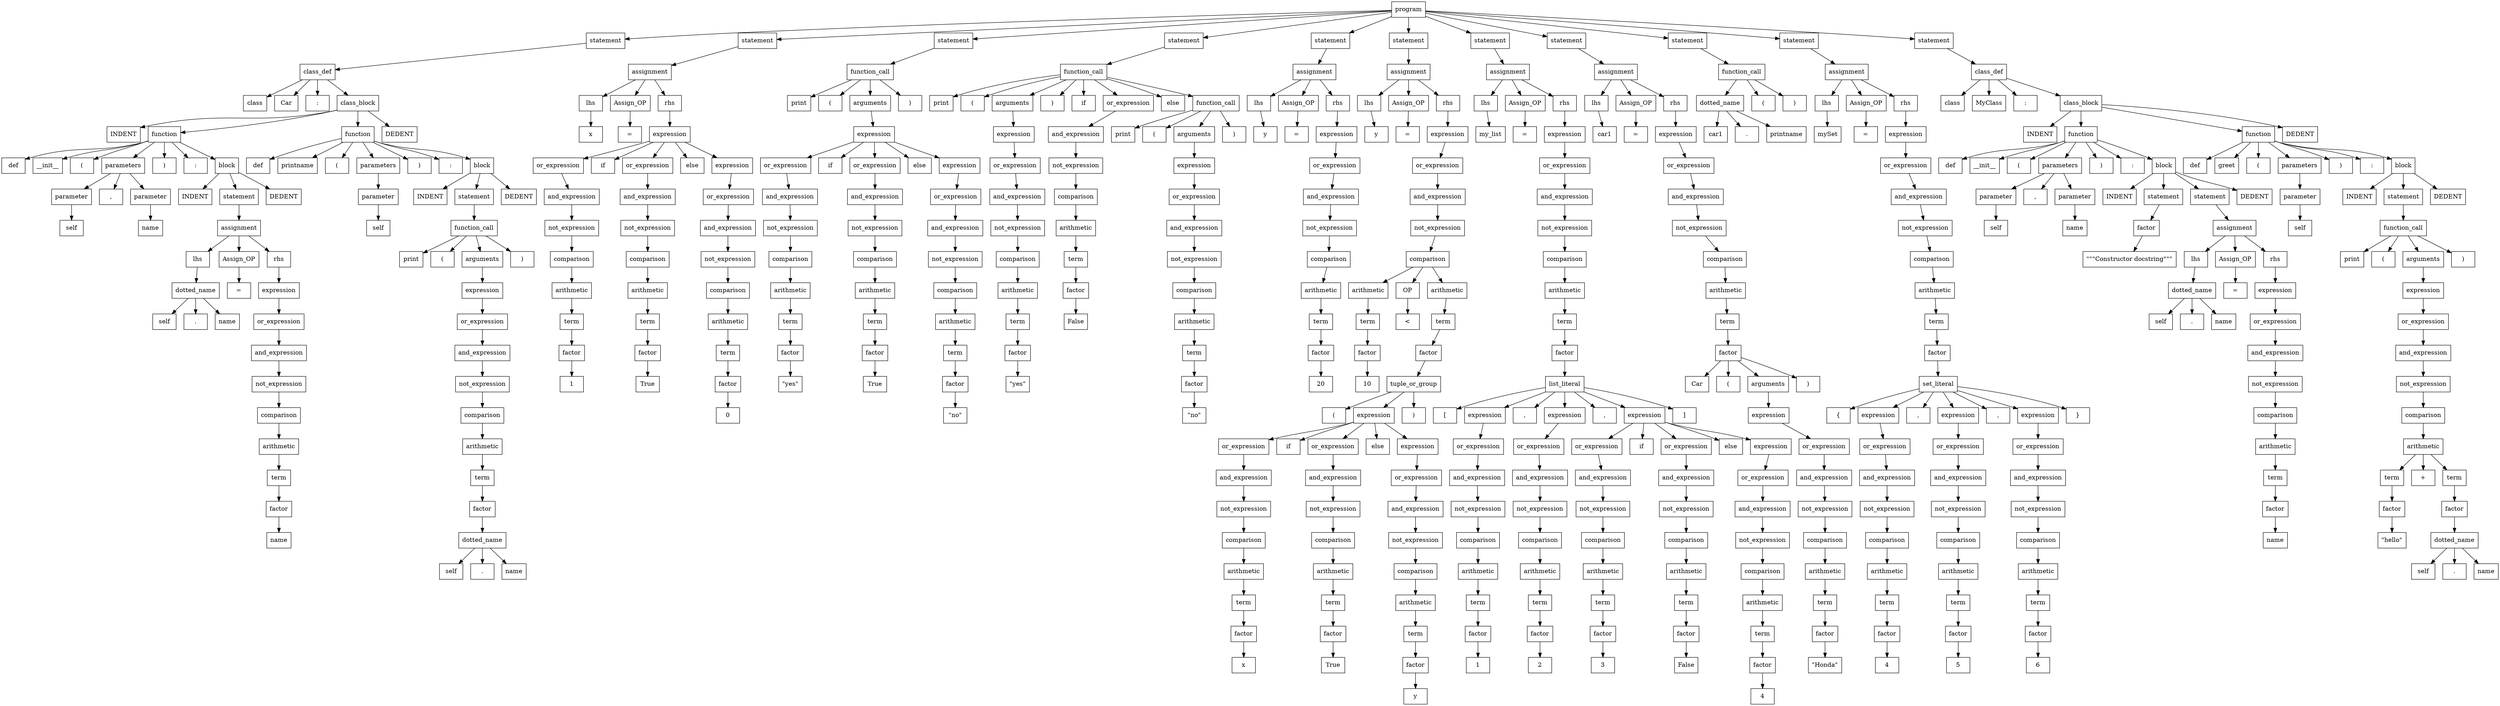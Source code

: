 digraph ParseTree {
    node [shape=box];
    node0 [label="program"];
    node1 [label="statement"];
    node0 -> node1;
    node2 [label="class_def"];
    node1 -> node2;
    node3 [label="class"];
    node2 -> node3;
    node4 [label="Car"];
    node2 -> node4;
    node5 [label=":"];
    node2 -> node5;
    node6 [label="class_block"];
    node2 -> node6;
    node7 [label="INDENT"];
    node6 -> node7;
    node8 [label="function"];
    node6 -> node8;
    node9 [label="def"];
    node8 -> node9;
    node10 [label="__init__"];
    node8 -> node10;
    node11 [label="("];
    node8 -> node11;
    node12 [label="parameters"];
    node8 -> node12;
    node13 [label="parameter"];
    node12 -> node13;
    node14 [label="self"];
    node13 -> node14;
    node15 [label=","];
    node12 -> node15;
    node16 [label="parameter"];
    node12 -> node16;
    node17 [label="name"];
    node16 -> node17;
    node18 [label=")"];
    node8 -> node18;
    node19 [label=":"];
    node8 -> node19;
    node20 [label="block"];
    node8 -> node20;
    node21 [label="INDENT"];
    node20 -> node21;
    node22 [label="statement"];
    node20 -> node22;
    node23 [label="assignment"];
    node22 -> node23;
    node24 [label="lhs"];
    node23 -> node24;
    node25 [label="dotted_name"];
    node24 -> node25;
    node26 [label="self"];
    node25 -> node26;
    node27 [label="."];
    node25 -> node27;
    node28 [label="name"];
    node25 -> node28;
    node29 [label="Assign_OP"];
    node23 -> node29;
    node30 [label="="];
    node29 -> node30;
    node31 [label="rhs"];
    node23 -> node31;
    node32 [label="expression"];
    node31 -> node32;
    node33 [label="or_expression"];
    node32 -> node33;
    node34 [label="and_expression"];
    node33 -> node34;
    node35 [label="not_expression"];
    node34 -> node35;
    node36 [label="comparison"];
    node35 -> node36;
    node37 [label="arithmetic"];
    node36 -> node37;
    node38 [label="term"];
    node37 -> node38;
    node39 [label="factor"];
    node38 -> node39;
    node40 [label="name"];
    node39 -> node40;
    node41 [label="DEDENT"];
    node20 -> node41;
    node42 [label="function"];
    node6 -> node42;
    node43 [label="def"];
    node42 -> node43;
    node44 [label="printname"];
    node42 -> node44;
    node45 [label="("];
    node42 -> node45;
    node46 [label="parameters"];
    node42 -> node46;
    node47 [label="parameter"];
    node46 -> node47;
    node48 [label="self"];
    node47 -> node48;
    node49 [label=")"];
    node42 -> node49;
    node50 [label=":"];
    node42 -> node50;
    node51 [label="block"];
    node42 -> node51;
    node52 [label="INDENT"];
    node51 -> node52;
    node53 [label="statement"];
    node51 -> node53;
    node54 [label="function_call"];
    node53 -> node54;
    node55 [label="print"];
    node54 -> node55;
    node56 [label="("];
    node54 -> node56;
    node57 [label="arguments"];
    node54 -> node57;
    node58 [label="expression"];
    node57 -> node58;
    node59 [label="or_expression"];
    node58 -> node59;
    node60 [label="and_expression"];
    node59 -> node60;
    node61 [label="not_expression"];
    node60 -> node61;
    node62 [label="comparison"];
    node61 -> node62;
    node63 [label="arithmetic"];
    node62 -> node63;
    node64 [label="term"];
    node63 -> node64;
    node65 [label="factor"];
    node64 -> node65;
    node66 [label="dotted_name"];
    node65 -> node66;
    node67 [label="self"];
    node66 -> node67;
    node68 [label="."];
    node66 -> node68;
    node69 [label="name"];
    node66 -> node69;
    node70 [label=")"];
    node54 -> node70;
    node71 [label="DEDENT"];
    node51 -> node71;
    node72 [label="DEDENT"];
    node6 -> node72;
    node73 [label="statement"];
    node0 -> node73;
    node74 [label="assignment"];
    node73 -> node74;
    node75 [label="lhs"];
    node74 -> node75;
    node76 [label="x"];
    node75 -> node76;
    node77 [label="Assign_OP"];
    node74 -> node77;
    node78 [label="="];
    node77 -> node78;
    node79 [label="rhs"];
    node74 -> node79;
    node80 [label="expression"];
    node79 -> node80;
    node81 [label="or_expression"];
    node80 -> node81;
    node82 [label="and_expression"];
    node81 -> node82;
    node83 [label="not_expression"];
    node82 -> node83;
    node84 [label="comparison"];
    node83 -> node84;
    node85 [label="arithmetic"];
    node84 -> node85;
    node86 [label="term"];
    node85 -> node86;
    node87 [label="factor"];
    node86 -> node87;
    node88 [label="1"];
    node87 -> node88;
    node89 [label="if"];
    node80 -> node89;
    node90 [label="or_expression"];
    node80 -> node90;
    node91 [label="and_expression"];
    node90 -> node91;
    node92 [label="not_expression"];
    node91 -> node92;
    node93 [label="comparison"];
    node92 -> node93;
    node94 [label="arithmetic"];
    node93 -> node94;
    node95 [label="term"];
    node94 -> node95;
    node96 [label="factor"];
    node95 -> node96;
    node97 [label="True"];
    node96 -> node97;
    node98 [label="else"];
    node80 -> node98;
    node99 [label="expression"];
    node80 -> node99;
    node100 [label="or_expression"];
    node99 -> node100;
    node101 [label="and_expression"];
    node100 -> node101;
    node102 [label="not_expression"];
    node101 -> node102;
    node103 [label="comparison"];
    node102 -> node103;
    node104 [label="arithmetic"];
    node103 -> node104;
    node105 [label="term"];
    node104 -> node105;
    node106 [label="factor"];
    node105 -> node106;
    node107 [label="0"];
    node106 -> node107;
    node108 [label="statement"];
    node0 -> node108;
    node109 [label="function_call"];
    node108 -> node109;
    node110 [label="print"];
    node109 -> node110;
    node111 [label="("];
    node109 -> node111;
    node112 [label="arguments"];
    node109 -> node112;
    node113 [label="expression"];
    node112 -> node113;
    node114 [label="or_expression"];
    node113 -> node114;
    node115 [label="and_expression"];
    node114 -> node115;
    node116 [label="not_expression"];
    node115 -> node116;
    node117 [label="comparison"];
    node116 -> node117;
    node118 [label="arithmetic"];
    node117 -> node118;
    node119 [label="term"];
    node118 -> node119;
    node120 [label="factor"];
    node119 -> node120;
    node121 [label="\"yes\""];
    node120 -> node121;
    node122 [label="if"];
    node113 -> node122;
    node123 [label="or_expression"];
    node113 -> node123;
    node124 [label="and_expression"];
    node123 -> node124;
    node125 [label="not_expression"];
    node124 -> node125;
    node126 [label="comparison"];
    node125 -> node126;
    node127 [label="arithmetic"];
    node126 -> node127;
    node128 [label="term"];
    node127 -> node128;
    node129 [label="factor"];
    node128 -> node129;
    node130 [label="True"];
    node129 -> node130;
    node131 [label="else"];
    node113 -> node131;
    node132 [label="expression"];
    node113 -> node132;
    node133 [label="or_expression"];
    node132 -> node133;
    node134 [label="and_expression"];
    node133 -> node134;
    node135 [label="not_expression"];
    node134 -> node135;
    node136 [label="comparison"];
    node135 -> node136;
    node137 [label="arithmetic"];
    node136 -> node137;
    node138 [label="term"];
    node137 -> node138;
    node139 [label="factor"];
    node138 -> node139;
    node140 [label="\"no\""];
    node139 -> node140;
    node141 [label=")"];
    node109 -> node141;
    node142 [label="statement"];
    node0 -> node142;
    node143 [label="function_call"];
    node142 -> node143;
    node144 [label="print"];
    node143 -> node144;
    node145 [label="("];
    node143 -> node145;
    node146 [label="arguments"];
    node143 -> node146;
    node147 [label="expression"];
    node146 -> node147;
    node148 [label="or_expression"];
    node147 -> node148;
    node149 [label="and_expression"];
    node148 -> node149;
    node150 [label="not_expression"];
    node149 -> node150;
    node151 [label="comparison"];
    node150 -> node151;
    node152 [label="arithmetic"];
    node151 -> node152;
    node153 [label="term"];
    node152 -> node153;
    node154 [label="factor"];
    node153 -> node154;
    node155 [label="\"yes\""];
    node154 -> node155;
    node156 [label=")"];
    node143 -> node156;
    node157 [label="if"];
    node143 -> node157;
    node158 [label="or_expression"];
    node143 -> node158;
    node159 [label="and_expression"];
    node158 -> node159;
    node160 [label="not_expression"];
    node159 -> node160;
    node161 [label="comparison"];
    node160 -> node161;
    node162 [label="arithmetic"];
    node161 -> node162;
    node163 [label="term"];
    node162 -> node163;
    node164 [label="factor"];
    node163 -> node164;
    node165 [label="False"];
    node164 -> node165;
    node166 [label="else"];
    node143 -> node166;
    node167 [label="function_call"];
    node143 -> node167;
    node168 [label="print"];
    node167 -> node168;
    node169 [label="("];
    node167 -> node169;
    node170 [label="arguments"];
    node167 -> node170;
    node171 [label="expression"];
    node170 -> node171;
    node172 [label="or_expression"];
    node171 -> node172;
    node173 [label="and_expression"];
    node172 -> node173;
    node174 [label="not_expression"];
    node173 -> node174;
    node175 [label="comparison"];
    node174 -> node175;
    node176 [label="arithmetic"];
    node175 -> node176;
    node177 [label="term"];
    node176 -> node177;
    node178 [label="factor"];
    node177 -> node178;
    node179 [label="\"no\""];
    node178 -> node179;
    node180 [label=")"];
    node167 -> node180;
    node181 [label="statement"];
    node0 -> node181;
    node182 [label="assignment"];
    node181 -> node182;
    node183 [label="lhs"];
    node182 -> node183;
    node184 [label="y"];
    node183 -> node184;
    node185 [label="Assign_OP"];
    node182 -> node185;
    node186 [label="="];
    node185 -> node186;
    node187 [label="rhs"];
    node182 -> node187;
    node188 [label="expression"];
    node187 -> node188;
    node189 [label="or_expression"];
    node188 -> node189;
    node190 [label="and_expression"];
    node189 -> node190;
    node191 [label="not_expression"];
    node190 -> node191;
    node192 [label="comparison"];
    node191 -> node192;
    node193 [label="arithmetic"];
    node192 -> node193;
    node194 [label="term"];
    node193 -> node194;
    node195 [label="factor"];
    node194 -> node195;
    node196 [label="20"];
    node195 -> node196;
    node197 [label="statement"];
    node0 -> node197;
    node198 [label="assignment"];
    node197 -> node198;
    node199 [label="lhs"];
    node198 -> node199;
    node200 [label="y"];
    node199 -> node200;
    node201 [label="Assign_OP"];
    node198 -> node201;
    node202 [label="="];
    node201 -> node202;
    node203 [label="rhs"];
    node198 -> node203;
    node204 [label="expression"];
    node203 -> node204;
    node205 [label="or_expression"];
    node204 -> node205;
    node206 [label="and_expression"];
    node205 -> node206;
    node207 [label="not_expression"];
    node206 -> node207;
    node208 [label="comparison"];
    node207 -> node208;
    node209 [label="arithmetic"];
    node208 -> node209;
    node210 [label="term"];
    node209 -> node210;
    node211 [label="factor"];
    node210 -> node211;
    node212 [label="10"];
    node211 -> node212;
    node213 [label="OP"];
    node208 -> node213;
    node214 [label="<"];
    node213 -> node214;
    node215 [label="arithmetic"];
    node208 -> node215;
    node216 [label="term"];
    node215 -> node216;
    node217 [label="factor"];
    node216 -> node217;
    node218 [label="tuple_or_group"];
    node217 -> node218;
    node219 [label="("];
    node218 -> node219;
    node220 [label="expression"];
    node218 -> node220;
    node221 [label="or_expression"];
    node220 -> node221;
    node222 [label="and_expression"];
    node221 -> node222;
    node223 [label="not_expression"];
    node222 -> node223;
    node224 [label="comparison"];
    node223 -> node224;
    node225 [label="arithmetic"];
    node224 -> node225;
    node226 [label="term"];
    node225 -> node226;
    node227 [label="factor"];
    node226 -> node227;
    node228 [label="x"];
    node227 -> node228;
    node229 [label="if"];
    node220 -> node229;
    node230 [label="or_expression"];
    node220 -> node230;
    node231 [label="and_expression"];
    node230 -> node231;
    node232 [label="not_expression"];
    node231 -> node232;
    node233 [label="comparison"];
    node232 -> node233;
    node234 [label="arithmetic"];
    node233 -> node234;
    node235 [label="term"];
    node234 -> node235;
    node236 [label="factor"];
    node235 -> node236;
    node237 [label="True"];
    node236 -> node237;
    node238 [label="else"];
    node220 -> node238;
    node239 [label="expression"];
    node220 -> node239;
    node240 [label="or_expression"];
    node239 -> node240;
    node241 [label="and_expression"];
    node240 -> node241;
    node242 [label="not_expression"];
    node241 -> node242;
    node243 [label="comparison"];
    node242 -> node243;
    node244 [label="arithmetic"];
    node243 -> node244;
    node245 [label="term"];
    node244 -> node245;
    node246 [label="factor"];
    node245 -> node246;
    node247 [label="y"];
    node246 -> node247;
    node248 [label=")"];
    node218 -> node248;
    node249 [label="statement"];
    node0 -> node249;
    node250 [label="assignment"];
    node249 -> node250;
    node251 [label="lhs"];
    node250 -> node251;
    node252 [label="my_list"];
    node251 -> node252;
    node253 [label="Assign_OP"];
    node250 -> node253;
    node254 [label="="];
    node253 -> node254;
    node255 [label="rhs"];
    node250 -> node255;
    node256 [label="expression"];
    node255 -> node256;
    node257 [label="or_expression"];
    node256 -> node257;
    node258 [label="and_expression"];
    node257 -> node258;
    node259 [label="not_expression"];
    node258 -> node259;
    node260 [label="comparison"];
    node259 -> node260;
    node261 [label="arithmetic"];
    node260 -> node261;
    node262 [label="term"];
    node261 -> node262;
    node263 [label="factor"];
    node262 -> node263;
    node264 [label="list_literal"];
    node263 -> node264;
    node265 [label="["];
    node264 -> node265;
    node266 [label="expression"];
    node264 -> node266;
    node267 [label="or_expression"];
    node266 -> node267;
    node268 [label="and_expression"];
    node267 -> node268;
    node269 [label="not_expression"];
    node268 -> node269;
    node270 [label="comparison"];
    node269 -> node270;
    node271 [label="arithmetic"];
    node270 -> node271;
    node272 [label="term"];
    node271 -> node272;
    node273 [label="factor"];
    node272 -> node273;
    node274 [label="1"];
    node273 -> node274;
    node275 [label=","];
    node264 -> node275;
    node276 [label="expression"];
    node264 -> node276;
    node277 [label="or_expression"];
    node276 -> node277;
    node278 [label="and_expression"];
    node277 -> node278;
    node279 [label="not_expression"];
    node278 -> node279;
    node280 [label="comparison"];
    node279 -> node280;
    node281 [label="arithmetic"];
    node280 -> node281;
    node282 [label="term"];
    node281 -> node282;
    node283 [label="factor"];
    node282 -> node283;
    node284 [label="2"];
    node283 -> node284;
    node285 [label=","];
    node264 -> node285;
    node286 [label="expression"];
    node264 -> node286;
    node287 [label="or_expression"];
    node286 -> node287;
    node288 [label="and_expression"];
    node287 -> node288;
    node289 [label="not_expression"];
    node288 -> node289;
    node290 [label="comparison"];
    node289 -> node290;
    node291 [label="arithmetic"];
    node290 -> node291;
    node292 [label="term"];
    node291 -> node292;
    node293 [label="factor"];
    node292 -> node293;
    node294 [label="3"];
    node293 -> node294;
    node295 [label="if"];
    node286 -> node295;
    node296 [label="or_expression"];
    node286 -> node296;
    node297 [label="and_expression"];
    node296 -> node297;
    node298 [label="not_expression"];
    node297 -> node298;
    node299 [label="comparison"];
    node298 -> node299;
    node300 [label="arithmetic"];
    node299 -> node300;
    node301 [label="term"];
    node300 -> node301;
    node302 [label="factor"];
    node301 -> node302;
    node303 [label="False"];
    node302 -> node303;
    node304 [label="else"];
    node286 -> node304;
    node305 [label="expression"];
    node286 -> node305;
    node306 [label="or_expression"];
    node305 -> node306;
    node307 [label="and_expression"];
    node306 -> node307;
    node308 [label="not_expression"];
    node307 -> node308;
    node309 [label="comparison"];
    node308 -> node309;
    node310 [label="arithmetic"];
    node309 -> node310;
    node311 [label="term"];
    node310 -> node311;
    node312 [label="factor"];
    node311 -> node312;
    node313 [label="4"];
    node312 -> node313;
    node314 [label="]"];
    node264 -> node314;
    node315 [label="statement"];
    node0 -> node315;
    node316 [label="assignment"];
    node315 -> node316;
    node317 [label="lhs"];
    node316 -> node317;
    node318 [label="car1"];
    node317 -> node318;
    node319 [label="Assign_OP"];
    node316 -> node319;
    node320 [label="="];
    node319 -> node320;
    node321 [label="rhs"];
    node316 -> node321;
    node322 [label="expression"];
    node321 -> node322;
    node323 [label="or_expression"];
    node322 -> node323;
    node324 [label="and_expression"];
    node323 -> node324;
    node325 [label="not_expression"];
    node324 -> node325;
    node326 [label="comparison"];
    node325 -> node326;
    node327 [label="arithmetic"];
    node326 -> node327;
    node328 [label="term"];
    node327 -> node328;
    node329 [label="factor"];
    node328 -> node329;
    node330 [label="Car"];
    node329 -> node330;
    node331 [label="("];
    node329 -> node331;
    node332 [label="arguments"];
    node329 -> node332;
    node333 [label="expression"];
    node332 -> node333;
    node334 [label="or_expression"];
    node333 -> node334;
    node335 [label="and_expression"];
    node334 -> node335;
    node336 [label="not_expression"];
    node335 -> node336;
    node337 [label="comparison"];
    node336 -> node337;
    node338 [label="arithmetic"];
    node337 -> node338;
    node339 [label="term"];
    node338 -> node339;
    node340 [label="factor"];
    node339 -> node340;
    node341 [label="\"Honda\""];
    node340 -> node341;
    node342 [label=")"];
    node329 -> node342;
    node343 [label="statement"];
    node0 -> node343;
    node344 [label="function_call"];
    node343 -> node344;
    node345 [label="dotted_name"];
    node344 -> node345;
    node346 [label="car1"];
    node345 -> node346;
    node347 [label="."];
    node345 -> node347;
    node348 [label="printname"];
    node345 -> node348;
    node349 [label="("];
    node344 -> node349;
    node350 [label=")"];
    node344 -> node350;
    node351 [label="statement"];
    node0 -> node351;
    node352 [label="assignment"];
    node351 -> node352;
    node353 [label="lhs"];
    node352 -> node353;
    node354 [label="mySet"];
    node353 -> node354;
    node355 [label="Assign_OP"];
    node352 -> node355;
    node356 [label="="];
    node355 -> node356;
    node357 [label="rhs"];
    node352 -> node357;
    node358 [label="expression"];
    node357 -> node358;
    node359 [label="or_expression"];
    node358 -> node359;
    node360 [label="and_expression"];
    node359 -> node360;
    node361 [label="not_expression"];
    node360 -> node361;
    node362 [label="comparison"];
    node361 -> node362;
    node363 [label="arithmetic"];
    node362 -> node363;
    node364 [label="term"];
    node363 -> node364;
    node365 [label="factor"];
    node364 -> node365;
    node366 [label="set_literal"];
    node365 -> node366;
    node367 [label="{"];
    node366 -> node367;
    node368 [label="expression"];
    node366 -> node368;
    node369 [label="or_expression"];
    node368 -> node369;
    node370 [label="and_expression"];
    node369 -> node370;
    node371 [label="not_expression"];
    node370 -> node371;
    node372 [label="comparison"];
    node371 -> node372;
    node373 [label="arithmetic"];
    node372 -> node373;
    node374 [label="term"];
    node373 -> node374;
    node375 [label="factor"];
    node374 -> node375;
    node376 [label="4"];
    node375 -> node376;
    node377 [label=","];
    node366 -> node377;
    node378 [label="expression"];
    node366 -> node378;
    node379 [label="or_expression"];
    node378 -> node379;
    node380 [label="and_expression"];
    node379 -> node380;
    node381 [label="not_expression"];
    node380 -> node381;
    node382 [label="comparison"];
    node381 -> node382;
    node383 [label="arithmetic"];
    node382 -> node383;
    node384 [label="term"];
    node383 -> node384;
    node385 [label="factor"];
    node384 -> node385;
    node386 [label="5"];
    node385 -> node386;
    node387 [label=","];
    node366 -> node387;
    node388 [label="expression"];
    node366 -> node388;
    node389 [label="or_expression"];
    node388 -> node389;
    node390 [label="and_expression"];
    node389 -> node390;
    node391 [label="not_expression"];
    node390 -> node391;
    node392 [label="comparison"];
    node391 -> node392;
    node393 [label="arithmetic"];
    node392 -> node393;
    node394 [label="term"];
    node393 -> node394;
    node395 [label="factor"];
    node394 -> node395;
    node396 [label="6"];
    node395 -> node396;
    node397 [label="}"];
    node366 -> node397;
    node398 [label="statement"];
    node0 -> node398;
    node399 [label="class_def"];
    node398 -> node399;
    node400 [label="class"];
    node399 -> node400;
    node401 [label="MyClass"];
    node399 -> node401;
    node402 [label=":"];
    node399 -> node402;
    node403 [label="class_block"];
    node399 -> node403;
    node404 [label="INDENT"];
    node403 -> node404;
    node405 [label="function"];
    node403 -> node405;
    node406 [label="def"];
    node405 -> node406;
    node407 [label="__init__"];
    node405 -> node407;
    node408 [label="("];
    node405 -> node408;
    node409 [label="parameters"];
    node405 -> node409;
    node410 [label="parameter"];
    node409 -> node410;
    node411 [label="self"];
    node410 -> node411;
    node412 [label=","];
    node409 -> node412;
    node413 [label="parameter"];
    node409 -> node413;
    node414 [label="name"];
    node413 -> node414;
    node415 [label=")"];
    node405 -> node415;
    node416 [label=":"];
    node405 -> node416;
    node417 [label="block"];
    node405 -> node417;
    node418 [label="INDENT"];
    node417 -> node418;
    node419 [label="statement"];
    node417 -> node419;
    node420 [label="factor"];
    node419 -> node420;
    node421 [label="\"\"\"Constructor docstring\"\"\""];
    node420 -> node421;
    node422 [label="statement"];
    node417 -> node422;
    node423 [label="assignment"];
    node422 -> node423;
    node424 [label="lhs"];
    node423 -> node424;
    node425 [label="dotted_name"];
    node424 -> node425;
    node426 [label="self"];
    node425 -> node426;
    node427 [label="."];
    node425 -> node427;
    node428 [label="name"];
    node425 -> node428;
    node429 [label="Assign_OP"];
    node423 -> node429;
    node430 [label="="];
    node429 -> node430;
    node431 [label="rhs"];
    node423 -> node431;
    node432 [label="expression"];
    node431 -> node432;
    node433 [label="or_expression"];
    node432 -> node433;
    node434 [label="and_expression"];
    node433 -> node434;
    node435 [label="not_expression"];
    node434 -> node435;
    node436 [label="comparison"];
    node435 -> node436;
    node437 [label="arithmetic"];
    node436 -> node437;
    node438 [label="term"];
    node437 -> node438;
    node439 [label="factor"];
    node438 -> node439;
    node440 [label="name"];
    node439 -> node440;
    node441 [label="DEDENT"];
    node417 -> node441;
    node442 [label="function"];
    node403 -> node442;
    node443 [label="def"];
    node442 -> node443;
    node444 [label="greet"];
    node442 -> node444;
    node445 [label="("];
    node442 -> node445;
    node446 [label="parameters"];
    node442 -> node446;
    node447 [label="parameter"];
    node446 -> node447;
    node448 [label="self"];
    node447 -> node448;
    node449 [label=")"];
    node442 -> node449;
    node450 [label=":"];
    node442 -> node450;
    node451 [label="block"];
    node442 -> node451;
    node452 [label="INDENT"];
    node451 -> node452;
    node453 [label="statement"];
    node451 -> node453;
    node454 [label="function_call"];
    node453 -> node454;
    node455 [label="print"];
    node454 -> node455;
    node456 [label="("];
    node454 -> node456;
    node457 [label="arguments"];
    node454 -> node457;
    node458 [label="expression"];
    node457 -> node458;
    node459 [label="or_expression"];
    node458 -> node459;
    node460 [label="and_expression"];
    node459 -> node460;
    node461 [label="not_expression"];
    node460 -> node461;
    node462 [label="comparison"];
    node461 -> node462;
    node463 [label="arithmetic"];
    node462 -> node463;
    node464 [label="term"];
    node463 -> node464;
    node465 [label="factor"];
    node464 -> node465;
    node466 [label="\"hello\""];
    node465 -> node466;
    node467 [label="+"];
    node463 -> node467;
    node468 [label="term"];
    node463 -> node468;
    node469 [label="factor"];
    node468 -> node469;
    node470 [label="dotted_name"];
    node469 -> node470;
    node471 [label="self"];
    node470 -> node471;
    node472 [label="."];
    node470 -> node472;
    node473 [label="name"];
    node470 -> node473;
    node474 [label=")"];
    node454 -> node474;
    node475 [label="DEDENT"];
    node451 -> node475;
    node476 [label="DEDENT"];
    node403 -> node476;
}
